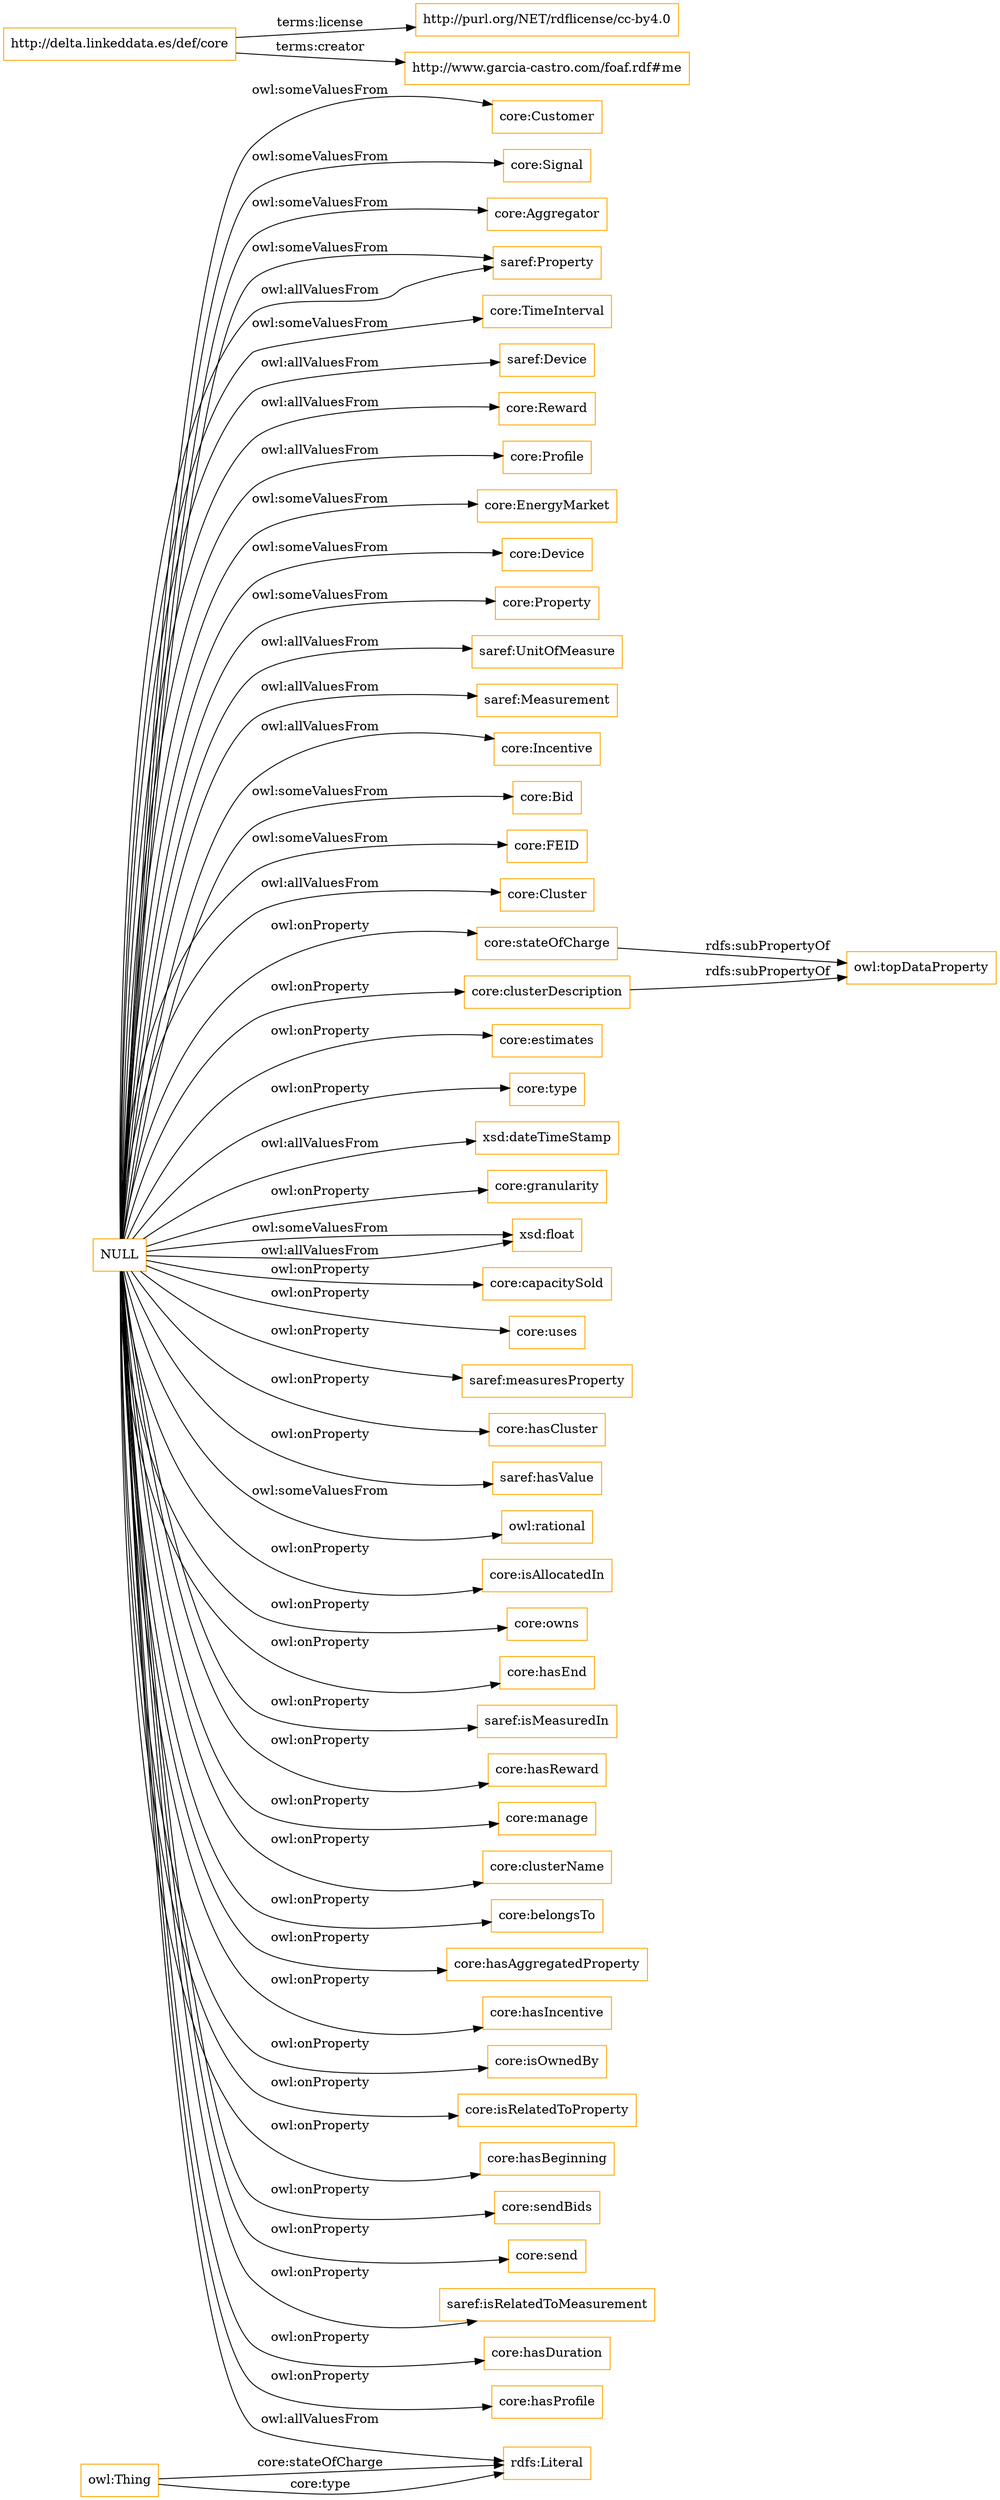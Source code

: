 digraph ar2dtool_diagram { 
rankdir=LR;
size="1501"
node [shape = rectangle, color="orange"]; "core:Customer" "core:Signal" "core:Aggregator" "saref:Property" "core:TimeInterval" "saref:Device" "core:Reward" "core:Profile" "core:EnergyMarket" "core:Device" "core:Property" "saref:UnitOfMeasure" "saref:Measurement" "core:Incentive" "core:Bid" "core:FEID" "core:Cluster" ; /*classes style*/
	"http://delta.linkeddata.es/def/core" -> "http://purl.org/NET/rdflicense/cc-by4.0" [ label = "terms:license" ];
	"http://delta.linkeddata.es/def/core" -> "http://www.garcia-castro.com/foaf.rdf#me" [ label = "terms:creator" ];
	"core:stateOfCharge" -> "owl:topDataProperty" [ label = "rdfs:subPropertyOf" ];
	"core:clusterDescription" -> "owl:topDataProperty" [ label = "rdfs:subPropertyOf" ];
	"NULL" -> "core:estimates" [ label = "owl:onProperty" ];
	"NULL" -> "core:type" [ label = "owl:onProperty" ];
	"NULL" -> "xsd:dateTimeStamp" [ label = "owl:allValuesFrom" ];
	"NULL" -> "core:granularity" [ label = "owl:onProperty" ];
	"NULL" -> "saref:UnitOfMeasure" [ label = "owl:allValuesFrom" ];
	"NULL" -> "core:Property" [ label = "owl:someValuesFrom" ];
	"NULL" -> "saref:Measurement" [ label = "owl:allValuesFrom" ];
	"NULL" -> "core:Profile" [ label = "owl:allValuesFrom" ];
	"NULL" -> "core:Reward" [ label = "owl:allValuesFrom" ];
	"NULL" -> "xsd:float" [ label = "owl:someValuesFrom" ];
	"NULL" -> "core:capacitySold" [ label = "owl:onProperty" ];
	"NULL" -> "core:Signal" [ label = "owl:someValuesFrom" ];
	"NULL" -> "core:uses" [ label = "owl:onProperty" ];
	"NULL" -> "saref:measuresProperty" [ label = "owl:onProperty" ];
	"NULL" -> "saref:Device" [ label = "owl:allValuesFrom" ];
	"NULL" -> "core:hasCluster" [ label = "owl:onProperty" ];
	"NULL" -> "saref:hasValue" [ label = "owl:onProperty" ];
	"NULL" -> "owl:rational" [ label = "owl:someValuesFrom" ];
	"NULL" -> "core:isAllocatedIn" [ label = "owl:onProperty" ];
	"NULL" -> "core:owns" [ label = "owl:onProperty" ];
	"NULL" -> "core:hasEnd" [ label = "owl:onProperty" ];
	"NULL" -> "saref:isMeasuredIn" [ label = "owl:onProperty" ];
	"NULL" -> "core:TimeInterval" [ label = "owl:someValuesFrom" ];
	"NULL" -> "core:hasReward" [ label = "owl:onProperty" ];
	"NULL" -> "core:manage" [ label = "owl:onProperty" ];
	"NULL" -> "core:clusterName" [ label = "owl:onProperty" ];
	"NULL" -> "core:Aggregator" [ label = "owl:someValuesFrom" ];
	"NULL" -> "saref:Property" [ label = "owl:someValuesFrom" ];
	"NULL" -> "core:Incentive" [ label = "owl:allValuesFrom" ];
	"NULL" -> "core:belongsTo" [ label = "owl:onProperty" ];
	"NULL" -> "core:hasAggregatedProperty" [ label = "owl:onProperty" ];
	"NULL" -> "core:EnergyMarket" [ label = "owl:someValuesFrom" ];
	"NULL" -> "core:FEID" [ label = "owl:someValuesFrom" ];
	"NULL" -> "core:hasIncentive" [ label = "owl:onProperty" ];
	"NULL" -> "core:stateOfCharge" [ label = "owl:onProperty" ];
	"NULL" -> "core:Customer" [ label = "owl:someValuesFrom" ];
	"NULL" -> "core:isOwnedBy" [ label = "owl:onProperty" ];
	"NULL" -> "core:clusterDescription" [ label = "owl:onProperty" ];
	"NULL" -> "core:isRelatedToProperty" [ label = "owl:onProperty" ];
	"NULL" -> "core:hasBeginning" [ label = "owl:onProperty" ];
	"NULL" -> "xsd:float" [ label = "owl:allValuesFrom" ];
	"NULL" -> "core:Cluster" [ label = "owl:allValuesFrom" ];
	"NULL" -> "core:sendBids" [ label = "owl:onProperty" ];
	"NULL" -> "saref:Property" [ label = "owl:allValuesFrom" ];
	"NULL" -> "core:send" [ label = "owl:onProperty" ];
	"NULL" -> "core:Device" [ label = "owl:someValuesFrom" ];
	"NULL" -> "rdfs:Literal" [ label = "owl:allValuesFrom" ];
	"NULL" -> "saref:isRelatedToMeasurement" [ label = "owl:onProperty" ];
	"NULL" -> "core:hasDuration" [ label = "owl:onProperty" ];
	"NULL" -> "core:Bid" [ label = "owl:someValuesFrom" ];
	"NULL" -> "core:hasProfile" [ label = "owl:onProperty" ];
	"owl:Thing" -> "rdfs:Literal" [ label = "core:stateOfCharge" ];
	"owl:Thing" -> "rdfs:Literal" [ label = "core:type" ];

}
